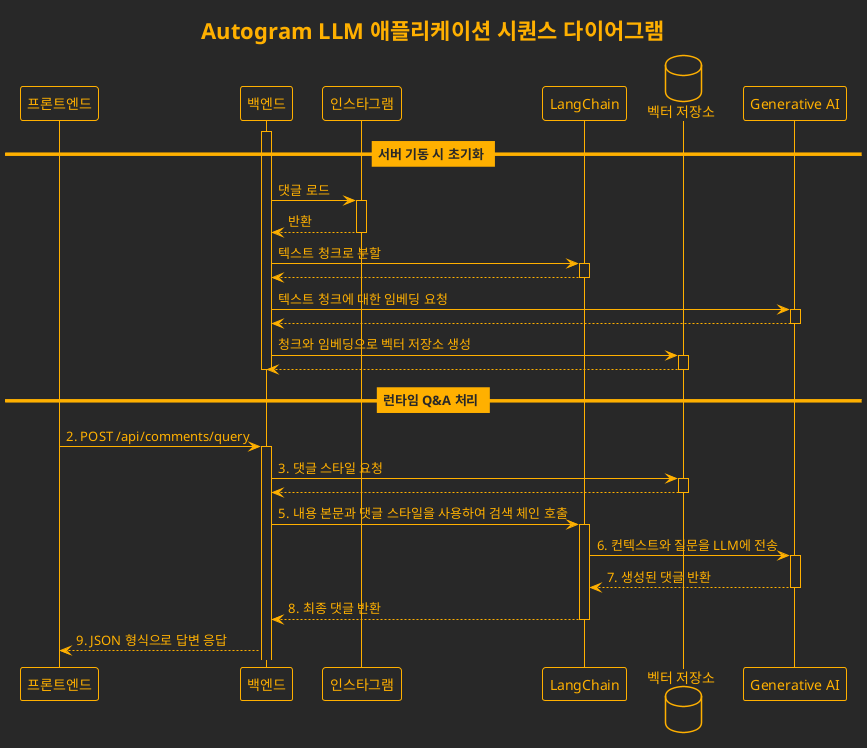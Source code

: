 @startuml Autogram_LLM_Sequence_Diagram

!theme crt-amber

title Autogram LLM 애플리케이션 시퀀스 다이어그램

participant "프론트엔드" as Frontend
participant "백엔드" as Backend
participant "인스타그램" as Instagram
participant "LangChain" as LangChain
database "벡터 저장소" as VectorStore
participant "Generative AI" as GenAI

== 서버 기동 시 초기화 ==
activate Backend
Backend -> Instagram: 댓글 로드
activate Instagram
Instagram --> Backend: 반환
deactivate Instagram

Backend -> LangChain: 텍스트 청크로 분할
activate LangChain
LangChain --> Backend
deactivate LangChain

Backend -> GenAI: 텍스트 청크에 대한 임베딩 요청
activate GenAI
GenAI --> Backend
deactivate GenAI

Backend -> VectorStore: 청크와 임베딩으로 벡터 저장소 생성
activate VectorStore
VectorStore --> Backend
deactivate VectorStore
deactivate Backend

== 런타임 Q&A 처리 ==
Frontend -> Backend: 2. POST /api/comments/query
activate Backend

Backend -> VectorStore: 3. 댓글 스타일 요청
activate VectorStore
VectorStore --> Backend
deactivate VectorStore

Backend -> LangChain: 5. 내용 본문과 댓글 스타일을 사용하여 검색 체인 호출
activate LangChain
LangChain -> GenAI: 6. 컨텍스트와 질문을 LLM에 전송
activate GenAI
GenAI --> LangChain: 7. 생성된 댓글 반환
deactivate GenAI
LangChain --> Backend: 8. 최종 댓글 반환
deactivate LangChain

Backend --> Frontend: 9. JSON 형식으로 답변 응답
deactivate Frontend

@enduml